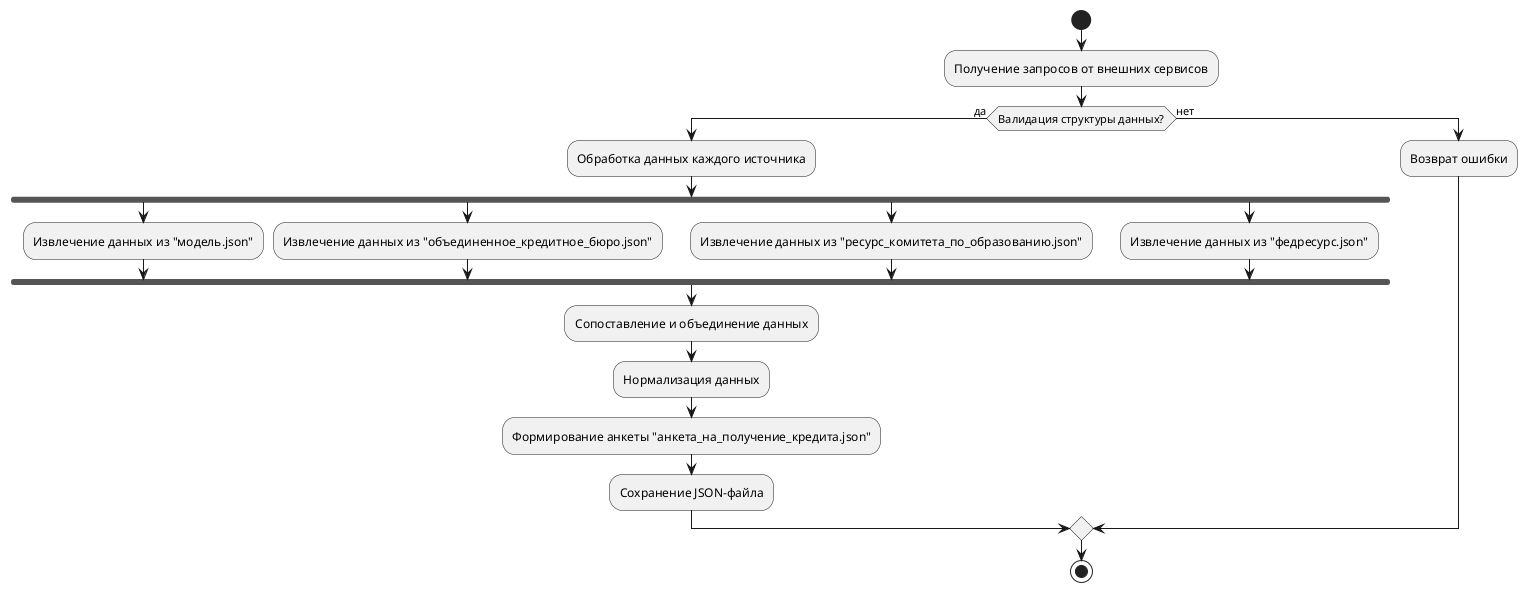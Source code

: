 @startuml
start
:Получение запросов от внешних сервисов;
if (Валидация структуры данных?) then (да)
  :Обработка данных каждого источника;
  fork
    :Извлечение данных из "модель.json";
  fork again
    :Извлечение данных из "объединенное_кредитное_бюро.json";
  fork again
    :Извлечение данных из "ресурс_комитета_по_образованию.json";
  fork again
    :Извлечение данных из "федресурс.json";
  end fork
  :Сопоставление и объединение данных;
  :Нормализация данных;
  :Формирование анкеты "анкета_на_получение_кредита.json";
  :Сохранение JSON-файла;
else (нет)
  :Возврат ошибки;
endif
stop
@enduml



